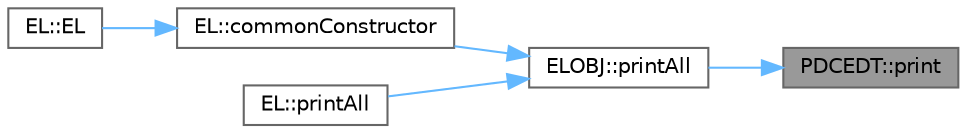 digraph "PDCEDT::print"
{
 // LATEX_PDF_SIZE
  bgcolor="transparent";
  edge [fontname=Helvetica,fontsize=10,labelfontname=Helvetica,labelfontsize=10];
  node [fontname=Helvetica,fontsize=10,shape=box,height=0.2,width=0.4];
  rankdir="RL";
  Node1 [label="PDCEDT::print",height=0.2,width=0.4,color="gray40", fillcolor="grey60", style="filled", fontcolor="black",tooltip="デバグ用の標準出力"];
  Node1 -> Node2 [dir="back",color="steelblue1",style="solid"];
  Node2 [label="ELOBJ::printAll",height=0.2,width=0.4,color="grey40", fillcolor="white", style="filled",URL="$class_e_l_o_b_j.html#a262bfd0930406b6833070140721d70d3",tooltip="null以外のEPCを全部出力"];
  Node2 -> Node3 [dir="back",color="steelblue1",style="solid"];
  Node3 [label="EL::commonConstructor",height=0.2,width=0.4,color="grey40", fillcolor="white", style="filled",URL="$class_e_l.html#ad38241dcaa4337cf959d85906773242f",tooltip="コンストラクタ共通処理"];
  Node3 -> Node4 [dir="back",color="steelblue1",style="solid"];
  Node4 [label="EL::EL",height=0.2,width=0.4,color="grey40", fillcolor="white", style="filled",URL="$class_e_l.html#aeea65419f3e4e45f6d10af3a01d50cbd",tooltip="オブジェクトを一つだけサポートする場合のコンストラクタ"];
  Node2 -> Node5 [dir="back",color="steelblue1",style="solid"];
  Node5 [label="EL::printAll",height=0.2,width=0.4,color="grey40", fillcolor="white", style="filled",URL="$class_e_l.html#aeabba38117ff155c9bee8ee963bf0eeb",tooltip="インスタンスの情報を表示"];
}
